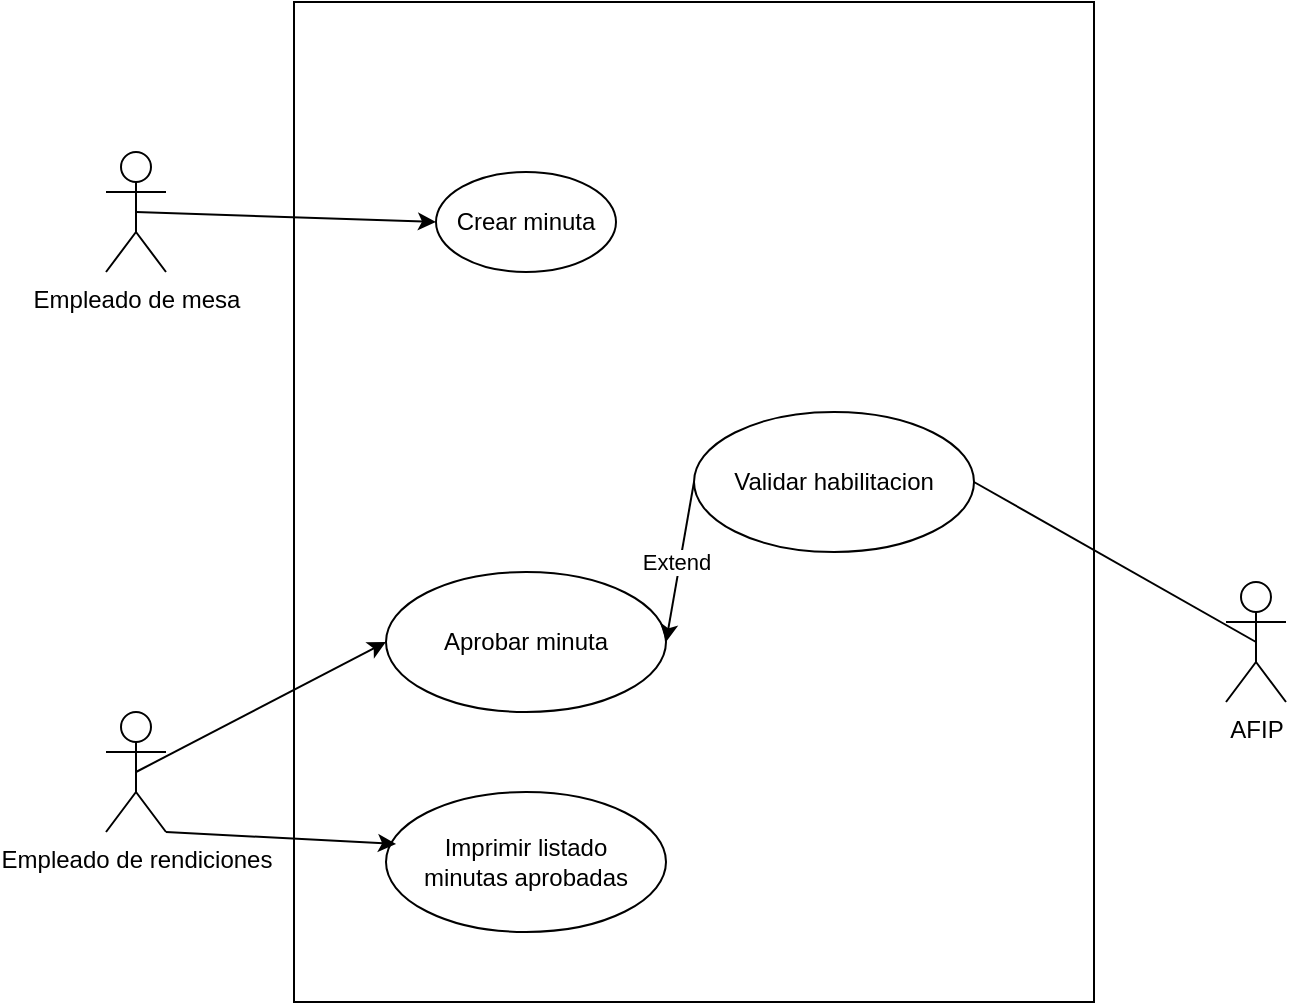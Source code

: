 <mxfile version="28.1.2">
  <diagram name="Página-1" id="cjPOEdohWjlDS0xKsXPs">
    <mxGraphModel dx="1665" dy="859" grid="1" gridSize="10" guides="1" tooltips="1" connect="1" arrows="1" fold="1" page="1" pageScale="1" pageWidth="827" pageHeight="1169" math="0" shadow="0">
      <root>
        <mxCell id="0" />
        <mxCell id="1" parent="0" />
        <mxCell id="sb65Bus1bZ0andUC07Mn-1" value="" style="rounded=0;whiteSpace=wrap;html=1;movable=0;resizable=0;rotatable=0;deletable=0;editable=0;locked=1;connectable=0;" parent="1" vertex="1">
          <mxGeometry x="214" y="335" width="400" height="500" as="geometry" />
        </mxCell>
        <mxCell id="sb65Bus1bZ0andUC07Mn-10" style="rounded=0;orthogonalLoop=1;jettySize=auto;html=1;exitX=0.5;exitY=0.5;exitDx=0;exitDy=0;exitPerimeter=0;entryX=0;entryY=0.5;entryDx=0;entryDy=0;" parent="1" source="sb65Bus1bZ0andUC07Mn-2" target="sb65Bus1bZ0andUC07Mn-8" edge="1">
          <mxGeometry relative="1" as="geometry">
            <mxPoint x="280" y="440" as="targetPoint" />
          </mxGeometry>
        </mxCell>
        <mxCell id="sb65Bus1bZ0andUC07Mn-2" value="Empleado de mesa" style="shape=umlActor;verticalLabelPosition=bottom;verticalAlign=top;html=1;" parent="1" vertex="1">
          <mxGeometry x="120" y="410" width="30" height="60" as="geometry" />
        </mxCell>
        <mxCell id="sb65Bus1bZ0andUC07Mn-11" style="edgeStyle=none;rounded=0;orthogonalLoop=1;jettySize=auto;html=1;exitX=0.5;exitY=0.5;exitDx=0;exitDy=0;exitPerimeter=0;entryX=0;entryY=0.5;entryDx=0;entryDy=0;" parent="1" source="sb65Bus1bZ0andUC07Mn-3" target="sb65Bus1bZ0andUC07Mn-5" edge="1">
          <mxGeometry relative="1" as="geometry" />
        </mxCell>
        <mxCell id="sb65Bus1bZ0andUC07Mn-3" value="Empleado de rendiciones" style="shape=umlActor;verticalLabelPosition=bottom;verticalAlign=top;html=1;" parent="1" vertex="1">
          <mxGeometry x="120" y="690" width="30" height="60" as="geometry" />
        </mxCell>
        <mxCell id="sb65Bus1bZ0andUC07Mn-4" value="AFIP" style="shape=umlActor;verticalLabelPosition=bottom;verticalAlign=top;html=1;" parent="1" vertex="1">
          <mxGeometry x="680" y="625" width="30" height="60" as="geometry" />
        </mxCell>
        <mxCell id="sb65Bus1bZ0andUC07Mn-5" value="Aprobar minuta" style="ellipse;whiteSpace=wrap;html=1;" parent="1" vertex="1">
          <mxGeometry x="260" y="620" width="140" height="70" as="geometry" />
        </mxCell>
        <mxCell id="sb65Bus1bZ0andUC07Mn-13" style="edgeStyle=none;rounded=0;orthogonalLoop=1;jettySize=auto;html=1;exitX=0;exitY=0.5;exitDx=0;exitDy=0;entryX=1;entryY=0.5;entryDx=0;entryDy=0;" parent="1" source="sb65Bus1bZ0andUC07Mn-6" target="sb65Bus1bZ0andUC07Mn-5" edge="1">
          <mxGeometry relative="1" as="geometry" />
        </mxCell>
        <mxCell id="sb65Bus1bZ0andUC07Mn-16" value="Extend" style="edgeLabel;html=1;align=center;verticalAlign=middle;resizable=0;points=[];" parent="sb65Bus1bZ0andUC07Mn-13" vertex="1" connectable="0">
          <mxGeometry x="0.009" y="-2" relative="1" as="geometry">
            <mxPoint as="offset" />
          </mxGeometry>
        </mxCell>
        <mxCell id="sb65Bus1bZ0andUC07Mn-6" value="Validar habilitacion" style="ellipse;whiteSpace=wrap;html=1;" parent="1" vertex="1">
          <mxGeometry x="414" y="540" width="140" height="70" as="geometry" />
        </mxCell>
        <mxCell id="sb65Bus1bZ0andUC07Mn-8" value="Crear minuta" style="ellipse;whiteSpace=wrap;html=1;" parent="1" vertex="1">
          <mxGeometry x="285" y="420" width="90" height="50" as="geometry" />
        </mxCell>
        <mxCell id="sb65Bus1bZ0andUC07Mn-9" value="Imprimir listado&lt;div&gt;minutas aprobadas&lt;/div&gt;" style="ellipse;whiteSpace=wrap;html=1;" parent="1" vertex="1">
          <mxGeometry x="260" y="730" width="140" height="70" as="geometry" />
        </mxCell>
        <mxCell id="sb65Bus1bZ0andUC07Mn-12" style="edgeStyle=none;rounded=0;orthogonalLoop=1;jettySize=auto;html=1;exitX=1;exitY=1;exitDx=0;exitDy=0;exitPerimeter=0;entryX=0.036;entryY=0.371;entryDx=0;entryDy=0;entryPerimeter=0;" parent="1" source="sb65Bus1bZ0andUC07Mn-3" target="sb65Bus1bZ0andUC07Mn-9" edge="1">
          <mxGeometry relative="1" as="geometry" />
        </mxCell>
        <mxCell id="sb65Bus1bZ0andUC07Mn-15" value="" style="endArrow=none;html=1;rounded=0;exitX=0.5;exitY=0.5;exitDx=0;exitDy=0;exitPerimeter=0;entryX=1;entryY=0.5;entryDx=0;entryDy=0;" parent="1" source="sb65Bus1bZ0andUC07Mn-4" target="sb65Bus1bZ0andUC07Mn-6" edge="1">
          <mxGeometry width="50" height="50" relative="1" as="geometry">
            <mxPoint x="360" y="550" as="sourcePoint" />
            <mxPoint x="410" y="500" as="targetPoint" />
          </mxGeometry>
        </mxCell>
      </root>
    </mxGraphModel>
  </diagram>
</mxfile>
